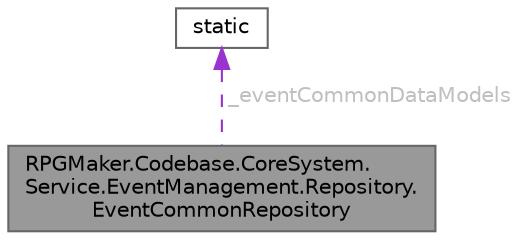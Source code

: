 digraph "RPGMaker.Codebase.CoreSystem.Service.EventManagement.Repository.EventCommonRepository"
{
 // LATEX_PDF_SIZE
  bgcolor="transparent";
  edge [fontname=Helvetica,fontsize=10,labelfontname=Helvetica,labelfontsize=10];
  node [fontname=Helvetica,fontsize=10,shape=box,height=0.2,width=0.4];
  Node1 [id="Node000001",label="RPGMaker.Codebase.CoreSystem.\lService.EventManagement.Repository.\lEventCommonRepository",height=0.2,width=0.4,color="gray40", fillcolor="grey60", style="filled", fontcolor="black",tooltip="😁 イベント共通置き場"];
  Node2 -> Node1 [id="edge1_Node000001_Node000002",dir="back",color="darkorchid3",style="dashed",tooltip=" ",label=" _eventCommonDataModels",fontcolor="grey" ];
  Node2 [id="Node000002",label="static",height=0.2,width=0.4,color="gray40", fillcolor="white", style="filled",tooltip=" "];
}

